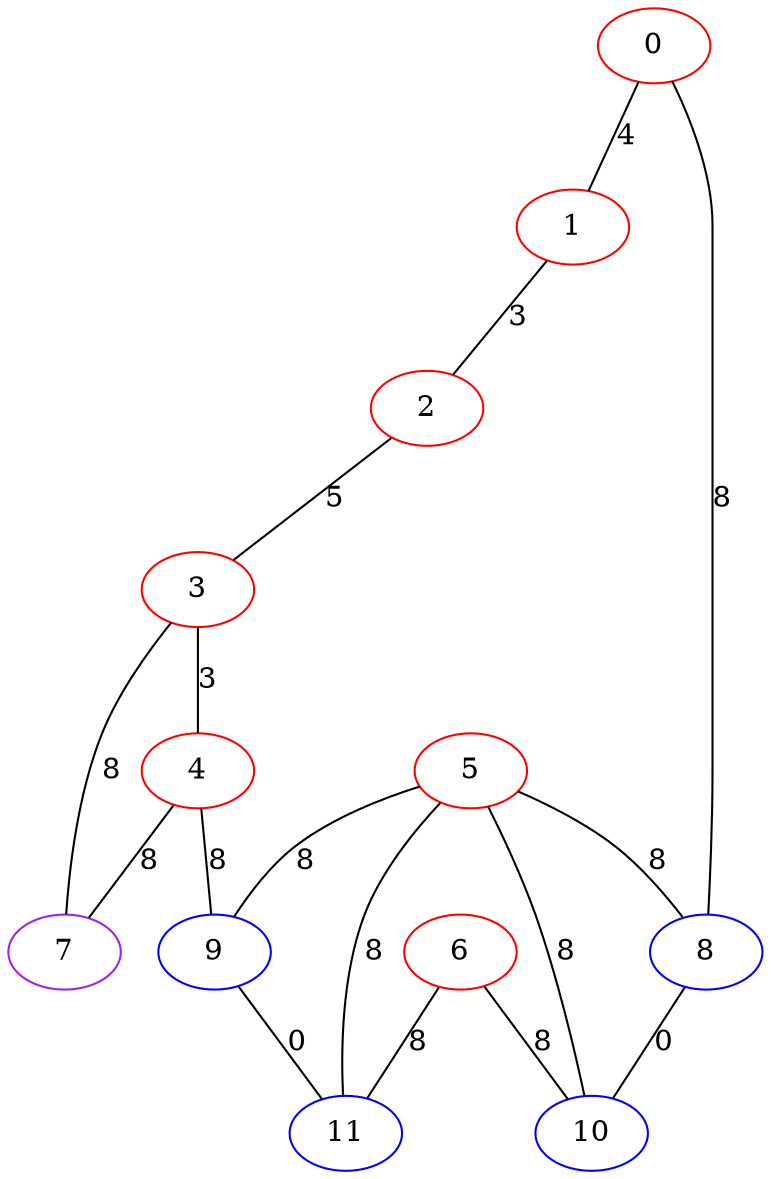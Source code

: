 graph "" {
0 [color=red, weight=1];
1 [color=red, weight=1];
2 [color=red, weight=1];
3 [color=red, weight=1];
4 [color=red, weight=1];
5 [color=red, weight=1];
6 [color=red, weight=1];
7 [color=purple, weight=4];
8 [color=blue, weight=3];
9 [color=blue, weight=3];
10 [color=blue, weight=3];
11 [color=blue, weight=3];
0 -- 8  [key=0, label=8];
0 -- 1  [key=0, label=4];
1 -- 2  [key=0, label=3];
2 -- 3  [key=0, label=5];
3 -- 4  [key=0, label=3];
3 -- 7  [key=0, label=8];
4 -- 9  [key=0, label=8];
4 -- 7  [key=0, label=8];
5 -- 8  [key=0, label=8];
5 -- 9  [key=0, label=8];
5 -- 10  [key=0, label=8];
5 -- 11  [key=0, label=8];
6 -- 10  [key=0, label=8];
6 -- 11  [key=0, label=8];
8 -- 10  [key=0, label=0];
9 -- 11  [key=0, label=0];
}
